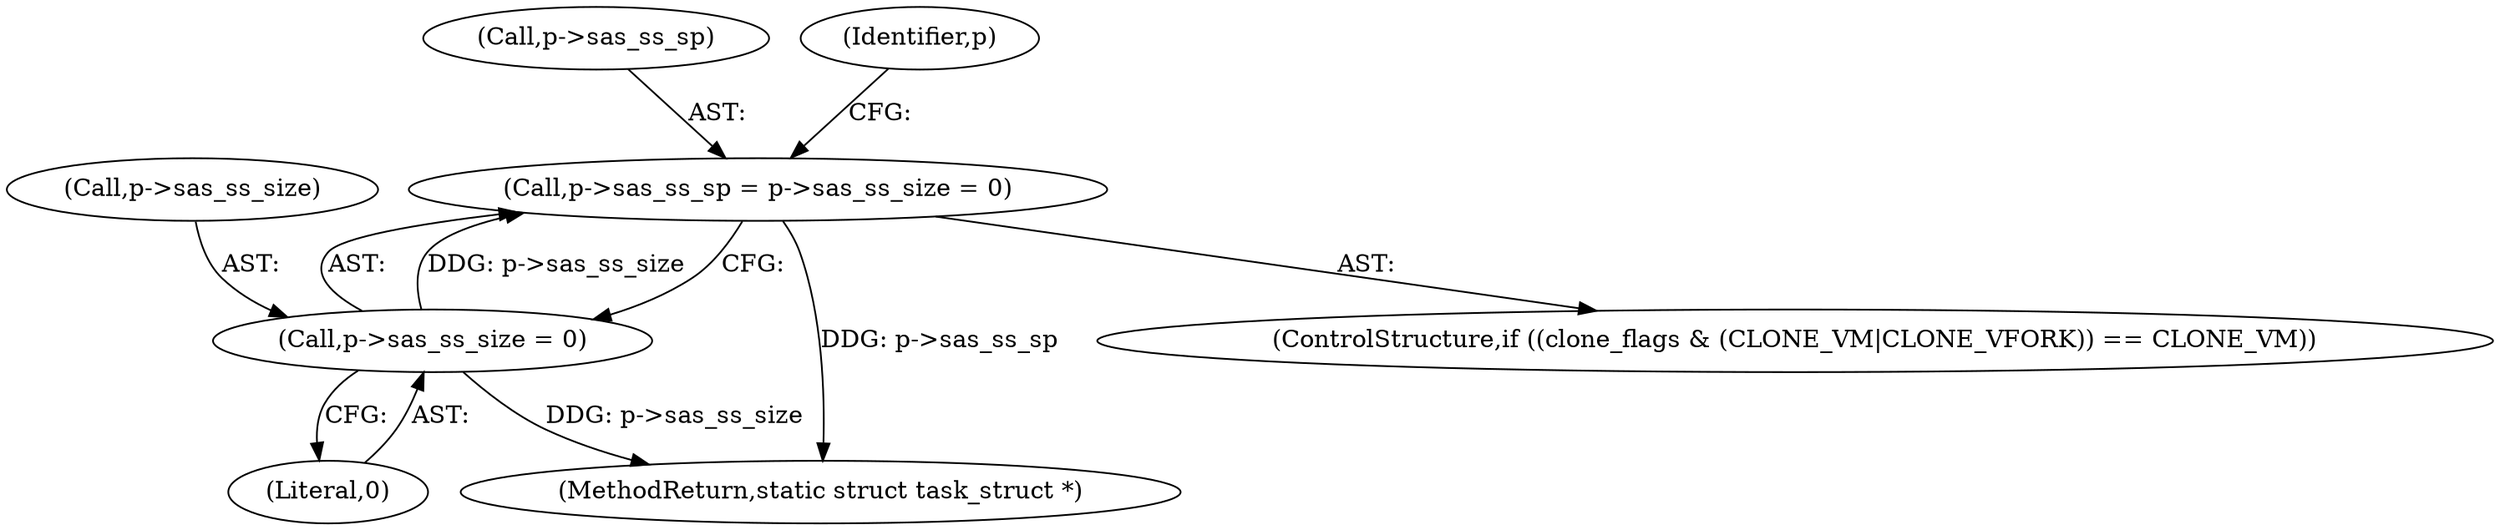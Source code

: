 digraph "0_linux_b69f2292063d2caf37ca9aec7d63ded203701bf3_1@pointer" {
"1000755" [label="(Call,p->sas_ss_sp = p->sas_ss_size = 0)"];
"1000759" [label="(Call,p->sas_ss_size = 0)"];
"1000756" [label="(Call,p->sas_ss_sp)"];
"1000760" [label="(Call,p->sas_ss_size)"];
"1001151" [label="(MethodReturn,static struct task_struct *)"];
"1000755" [label="(Call,p->sas_ss_sp = p->sas_ss_size = 0)"];
"1000747" [label="(ControlStructure,if ((clone_flags & (CLONE_VM|CLONE_VFORK)) == CLONE_VM))"];
"1000759" [label="(Call,p->sas_ss_size = 0)"];
"1000763" [label="(Literal,0)"];
"1000765" [label="(Identifier,p)"];
"1000755" -> "1000747"  [label="AST: "];
"1000755" -> "1000759"  [label="CFG: "];
"1000756" -> "1000755"  [label="AST: "];
"1000759" -> "1000755"  [label="AST: "];
"1000765" -> "1000755"  [label="CFG: "];
"1000755" -> "1001151"  [label="DDG: p->sas_ss_sp"];
"1000759" -> "1000755"  [label="DDG: p->sas_ss_size"];
"1000759" -> "1000763"  [label="CFG: "];
"1000760" -> "1000759"  [label="AST: "];
"1000763" -> "1000759"  [label="AST: "];
"1000759" -> "1001151"  [label="DDG: p->sas_ss_size"];
}
